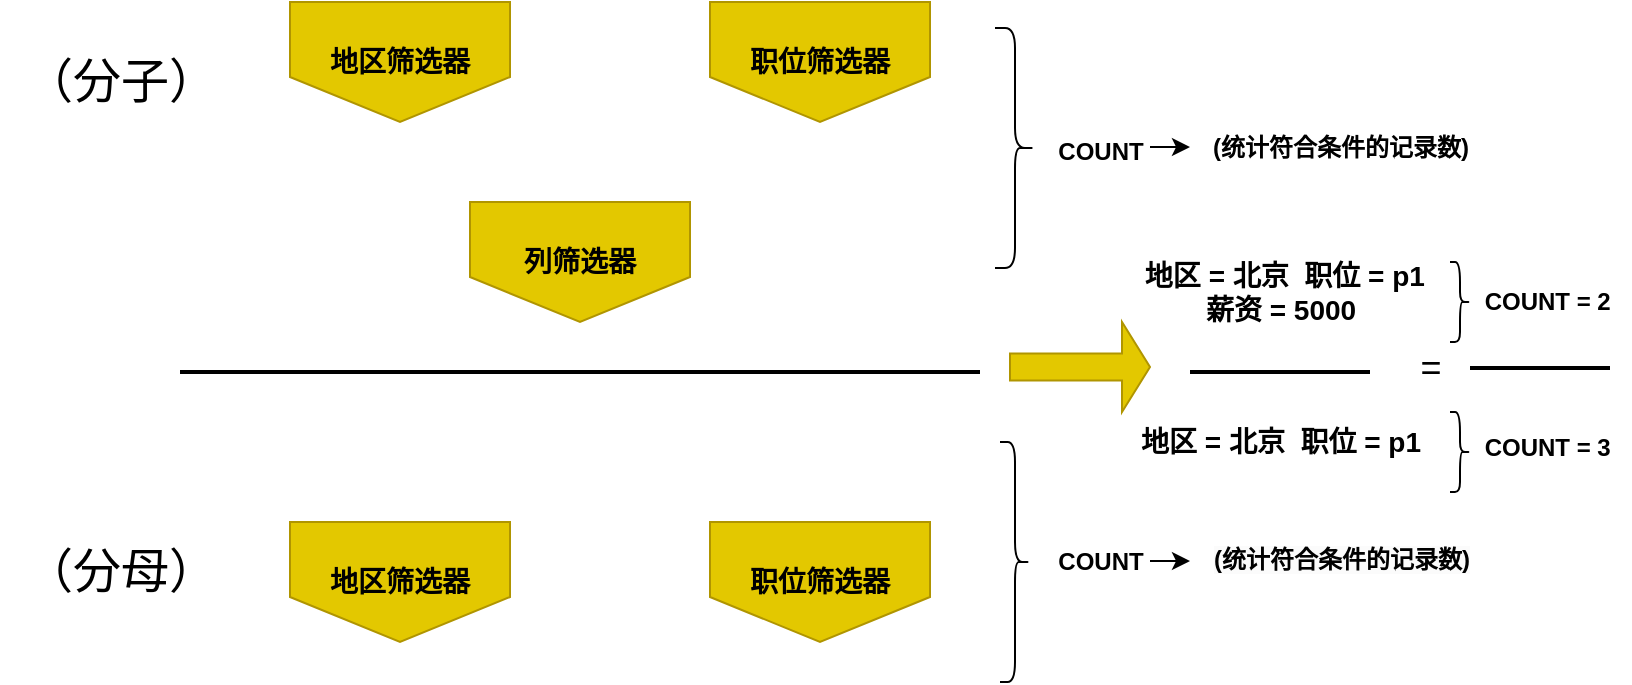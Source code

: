 <mxfile version="22.0.4" type="github">
  <diagram name="第 1 页" id="amgBx_vb0f_O8mCsmPQ2">
    <mxGraphModel dx="1834" dy="749" grid="0" gridSize="10" guides="0" tooltips="1" connect="0" arrows="0" fold="1" page="0" pageScale="1" pageWidth="827" pageHeight="1169" math="0" shadow="0">
      <root>
        <mxCell id="0" />
        <mxCell id="1" parent="0" />
        <mxCell id="_whmAzXIN-G1b3rpepS_-1" value="&lt;font style=&quot;font-size: 14px;&quot;&gt;&lt;b&gt;地区筛选器&lt;/b&gt;&lt;/font&gt;" style="shape=offPageConnector;whiteSpace=wrap;html=1;fillColor=#e3c800;fontColor=#000000;strokeColor=#B09500;" vertex="1" parent="1">
          <mxGeometry x="140" y="140" width="110" height="60" as="geometry" />
        </mxCell>
        <mxCell id="_whmAzXIN-G1b3rpepS_-5" value="" style="line;strokeWidth=2;html=1;" vertex="1" parent="1">
          <mxGeometry x="85" y="320" width="400" height="10" as="geometry" />
        </mxCell>
        <mxCell id="_whmAzXIN-G1b3rpepS_-8" value="&lt;font style=&quot;font-size: 14px;&quot;&gt;&lt;b&gt;职位筛选器&lt;/b&gt;&lt;/font&gt;" style="shape=offPageConnector;whiteSpace=wrap;html=1;fillColor=#e3c800;fontColor=#000000;strokeColor=#B09500;" vertex="1" parent="1">
          <mxGeometry x="350" y="140" width="110" height="60" as="geometry" />
        </mxCell>
        <mxCell id="_whmAzXIN-G1b3rpepS_-9" value="&lt;font style=&quot;font-size: 14px;&quot;&gt;&lt;b&gt;列筛选器&lt;/b&gt;&lt;/font&gt;" style="shape=offPageConnector;whiteSpace=wrap;html=1;fillColor=#e3c800;fontColor=#000000;strokeColor=#B09500;" vertex="1" parent="1">
          <mxGeometry x="230" y="240" width="110" height="60" as="geometry" />
        </mxCell>
        <mxCell id="_whmAzXIN-G1b3rpepS_-10" value="&lt;font style=&quot;font-size: 14px;&quot;&gt;&lt;b&gt;地区筛选器&lt;/b&gt;&lt;/font&gt;" style="shape=offPageConnector;whiteSpace=wrap;html=1;fillColor=#e3c800;fontColor=#000000;strokeColor=#B09500;" vertex="1" parent="1">
          <mxGeometry x="140" y="400" width="110" height="60" as="geometry" />
        </mxCell>
        <mxCell id="_whmAzXIN-G1b3rpepS_-11" value="&lt;font style=&quot;font-size: 14px;&quot;&gt;&lt;b&gt;职位筛选器&lt;/b&gt;&lt;/font&gt;" style="shape=offPageConnector;whiteSpace=wrap;html=1;fillColor=#e3c800;fontColor=#000000;strokeColor=#B09500;" vertex="1" parent="1">
          <mxGeometry x="350" y="400" width="110" height="60" as="geometry" />
        </mxCell>
        <mxCell id="_whmAzXIN-G1b3rpepS_-12" value="&lt;font style=&quot;font-size: 24px;&quot;&gt;（分子）&lt;/font&gt;" style="text;html=1;align=center;verticalAlign=middle;resizable=0;points=[];autosize=1;strokeColor=none;fillColor=none;" vertex="1" parent="1">
          <mxGeometry x="-5" y="160" width="120" height="40" as="geometry" />
        </mxCell>
        <mxCell id="_whmAzXIN-G1b3rpepS_-13" value="&lt;font style=&quot;font-size: 24px;&quot;&gt;（分母）&lt;/font&gt;" style="text;html=1;align=center;verticalAlign=middle;resizable=0;points=[];autosize=1;strokeColor=none;fillColor=none;" vertex="1" parent="1">
          <mxGeometry x="-5" y="405" width="120" height="40" as="geometry" />
        </mxCell>
        <mxCell id="_whmAzXIN-G1b3rpepS_-14" value="" style="shape=singleArrow;whiteSpace=wrap;html=1;fillColor=#e3c800;fontColor=#000000;strokeColor=#B09500;" vertex="1" parent="1">
          <mxGeometry x="500" y="300" width="70" height="45" as="geometry" />
        </mxCell>
        <mxCell id="_whmAzXIN-G1b3rpepS_-16" value="&lt;font style=&quot;font-size: 14px;&quot;&gt;&lt;b&gt;&amp;nbsp;地区 = 北京&amp;nbsp; 职位 = p1&lt;br&gt;薪资 = 5000&lt;/b&gt;&lt;/font&gt;" style="text;html=1;align=center;verticalAlign=middle;resizable=0;points=[];autosize=1;strokeColor=none;fillColor=none;" vertex="1" parent="1">
          <mxGeometry x="550" y="260" width="170" height="50" as="geometry" />
        </mxCell>
        <mxCell id="_whmAzXIN-G1b3rpepS_-17" value="&lt;font style=&quot;font-size: 14px;&quot;&gt;&lt;b&gt;地区 = 北京&amp;nbsp; 职位 = p1&lt;/b&gt;&lt;/font&gt;" style="text;html=1;align=center;verticalAlign=middle;resizable=0;points=[];autosize=1;strokeColor=none;fillColor=none;" vertex="1" parent="1">
          <mxGeometry x="555" y="345" width="160" height="30" as="geometry" />
        </mxCell>
        <mxCell id="_whmAzXIN-G1b3rpepS_-19" value="" style="line;strokeWidth=2;html=1;" vertex="1" parent="1">
          <mxGeometry x="590" y="320" width="90" height="10" as="geometry" />
        </mxCell>
        <mxCell id="_whmAzXIN-G1b3rpepS_-20" value="&lt;font style=&quot;font-size: 18px;&quot;&gt;=&lt;/font&gt;" style="text;html=1;align=center;verticalAlign=middle;resizable=0;points=[];autosize=1;strokeColor=none;fillColor=none;" vertex="1" parent="1">
          <mxGeometry x="695" y="303" width="30" height="40" as="geometry" />
        </mxCell>
        <mxCell id="_whmAzXIN-G1b3rpepS_-22" value="" style="line;strokeWidth=2;html=1;" vertex="1" parent="1">
          <mxGeometry x="730" y="318" width="70" height="10" as="geometry" />
        </mxCell>
        <mxCell id="_whmAzXIN-G1b3rpepS_-24" value="" style="shape=curlyBracket;whiteSpace=wrap;html=1;rounded=1;flipH=1;labelPosition=right;verticalLabelPosition=middle;align=left;verticalAlign=middle;" vertex="1" parent="1">
          <mxGeometry x="492.5" y="153" width="20" height="120" as="geometry" />
        </mxCell>
        <mxCell id="_whmAzXIN-G1b3rpepS_-25" value="&lt;b&gt;COUNT&lt;/b&gt;" style="text;html=1;align=center;verticalAlign=middle;resizable=0;points=[];autosize=1;strokeColor=none;fillColor=none;" vertex="1" parent="1">
          <mxGeometry x="510" y="200" width="70" height="30" as="geometry" />
        </mxCell>
        <mxCell id="_whmAzXIN-G1b3rpepS_-27" value="" style="shape=curlyBracket;whiteSpace=wrap;html=1;rounded=1;flipH=1;labelPosition=right;verticalLabelPosition=middle;align=left;verticalAlign=middle;" vertex="1" parent="1">
          <mxGeometry x="495" y="360" width="15" height="120" as="geometry" />
        </mxCell>
        <mxCell id="_whmAzXIN-G1b3rpepS_-28" value="&lt;b&gt;COUNT&lt;/b&gt;" style="text;html=1;align=center;verticalAlign=middle;resizable=0;points=[];autosize=1;strokeColor=none;fillColor=none;" vertex="1" parent="1">
          <mxGeometry x="510" y="405" width="70" height="30" as="geometry" />
        </mxCell>
        <mxCell id="_whmAzXIN-G1b3rpepS_-32" value="&lt;b&gt;&amp;nbsp; &amp;nbsp; &amp;nbsp; &amp;nbsp; &amp;nbsp; &amp;nbsp; &amp;nbsp; COUNT = 2&lt;/b&gt;" style="text;html=1;align=center;verticalAlign=middle;resizable=0;points=[];autosize=1;strokeColor=none;fillColor=none;" vertex="1" parent="1">
          <mxGeometry x="680" y="275" width="130" height="30" as="geometry" />
        </mxCell>
        <mxCell id="_whmAzXIN-G1b3rpepS_-33" value="" style="shape=curlyBracket;whiteSpace=wrap;html=1;rounded=1;flipH=1;labelPosition=right;verticalLabelPosition=middle;align=left;verticalAlign=middle;" vertex="1" parent="1">
          <mxGeometry x="720" y="270" width="10" height="40" as="geometry" />
        </mxCell>
        <mxCell id="_whmAzXIN-G1b3rpepS_-36" value="" style="shape=curlyBracket;whiteSpace=wrap;html=1;rounded=1;flipH=1;labelPosition=right;verticalLabelPosition=middle;align=left;verticalAlign=middle;" vertex="1" parent="1">
          <mxGeometry x="720" y="345" width="10" height="40" as="geometry" />
        </mxCell>
        <mxCell id="_whmAzXIN-G1b3rpepS_-37" value="&lt;b&gt;&amp;nbsp; &amp;nbsp; &amp;nbsp;COUNT = 3&lt;/b&gt;" style="text;html=1;align=center;verticalAlign=middle;resizable=0;points=[];autosize=1;strokeColor=none;fillColor=none;" vertex="1" parent="1">
          <mxGeometry x="710" y="348" width="100" height="30" as="geometry" />
        </mxCell>
        <mxCell id="_whmAzXIN-G1b3rpepS_-39" value="&lt;font style=&quot;font-size: 12px;&quot;&gt;&lt;b style=&quot;&quot;&gt;(统计符合条件的记录数)&lt;/b&gt;&lt;/font&gt;" style="text;html=1;align=center;verticalAlign=middle;resizable=0;points=[];autosize=1;strokeColor=none;fillColor=none;" vertex="1" parent="1">
          <mxGeometry x="590" y="198" width="150" height="30" as="geometry" />
        </mxCell>
        <mxCell id="_whmAzXIN-G1b3rpepS_-44" value="&lt;b style=&quot;border-color: var(--border-color); color: rgb(0, 0, 0); font-family: Helvetica; font-style: normal; font-variant-ligatures: normal; font-variant-caps: normal; letter-spacing: normal; orphans: 2; text-align: center; text-indent: 0px; text-transform: none; widows: 2; word-spacing: 0px; -webkit-text-stroke-width: 0px; background-color: rgb(251, 251, 251); text-decoration-thickness: initial; text-decoration-style: initial; text-decoration-color: initial;&quot;&gt;&lt;font style=&quot;font-size: 12px;&quot;&gt;(统计符合条件的记录数)&lt;/font&gt;&lt;/b&gt;" style="text;whiteSpace=wrap;html=1;" vertex="1" parent="1">
          <mxGeometry x="600" y="405" width="170" height="40" as="geometry" />
        </mxCell>
        <mxCell id="_whmAzXIN-G1b3rpepS_-49" value="" style="edgeStyle=none;orthogonalLoop=1;jettySize=auto;html=1;rounded=0;" edge="1" parent="1">
          <mxGeometry width="100" relative="1" as="geometry">
            <mxPoint x="570" y="212.5" as="sourcePoint" />
            <mxPoint x="590" y="212.5" as="targetPoint" />
            <Array as="points" />
          </mxGeometry>
        </mxCell>
        <mxCell id="_whmAzXIN-G1b3rpepS_-50" value="" style="edgeStyle=none;orthogonalLoop=1;jettySize=auto;html=1;rounded=0;" edge="1" parent="1">
          <mxGeometry width="100" relative="1" as="geometry">
            <mxPoint x="570" y="419.5" as="sourcePoint" />
            <mxPoint x="590" y="419.5" as="targetPoint" />
            <Array as="points" />
          </mxGeometry>
        </mxCell>
      </root>
    </mxGraphModel>
  </diagram>
</mxfile>

